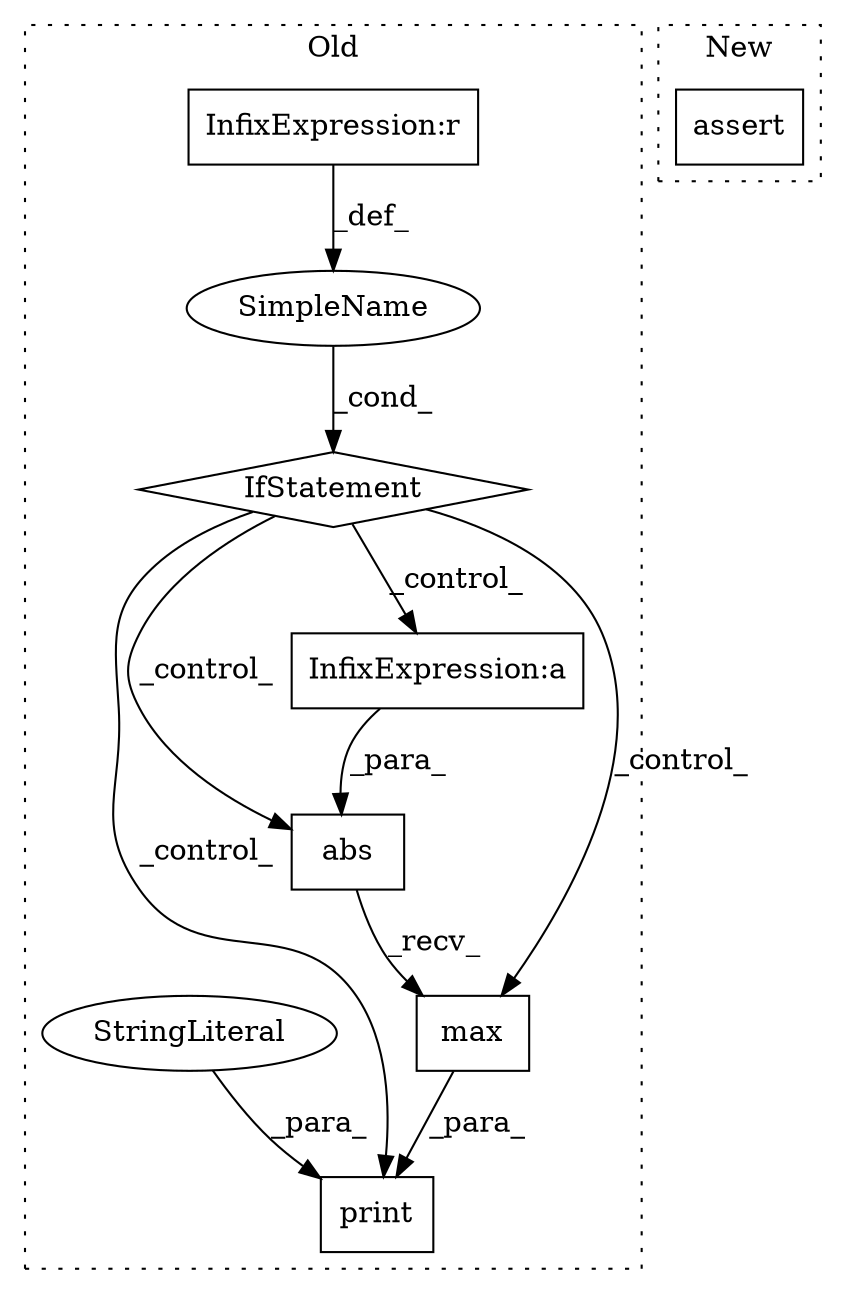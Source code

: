 digraph G {
subgraph cluster0 {
1 [label="max" a="32" s="30734" l="5" shape="box"];
3 [label="print" a="32" s="30682,30739" l="6,1" shape="box"];
4 [label="InfixExpression:a" a="27" s="30722" l="3" shape="box"];
5 [label="SimpleName" a="42" s="" l="" shape="ellipse"];
6 [label="InfixExpression:r" a="27" s="30668" l="3" shape="box"];
7 [label="IfStatement" a="25" s="30657,30672" l="4,2" shape="diamond"];
8 [label="abs" a="32" s="30711,30732" l="4,1" shape="box"];
9 [label="StringLiteral" a="45" s="30688" l="16" shape="ellipse"];
label = "Old";
style="dotted";
}
subgraph cluster1 {
2 [label="assert" a="32" s="29624,29674" l="19,1" shape="box"];
label = "New";
style="dotted";
}
1 -> 3 [label="_para_"];
4 -> 8 [label="_para_"];
5 -> 7 [label="_cond_"];
6 -> 5 [label="_def_"];
7 -> 4 [label="_control_"];
7 -> 8 [label="_control_"];
7 -> 1 [label="_control_"];
7 -> 3 [label="_control_"];
8 -> 1 [label="_recv_"];
9 -> 3 [label="_para_"];
}